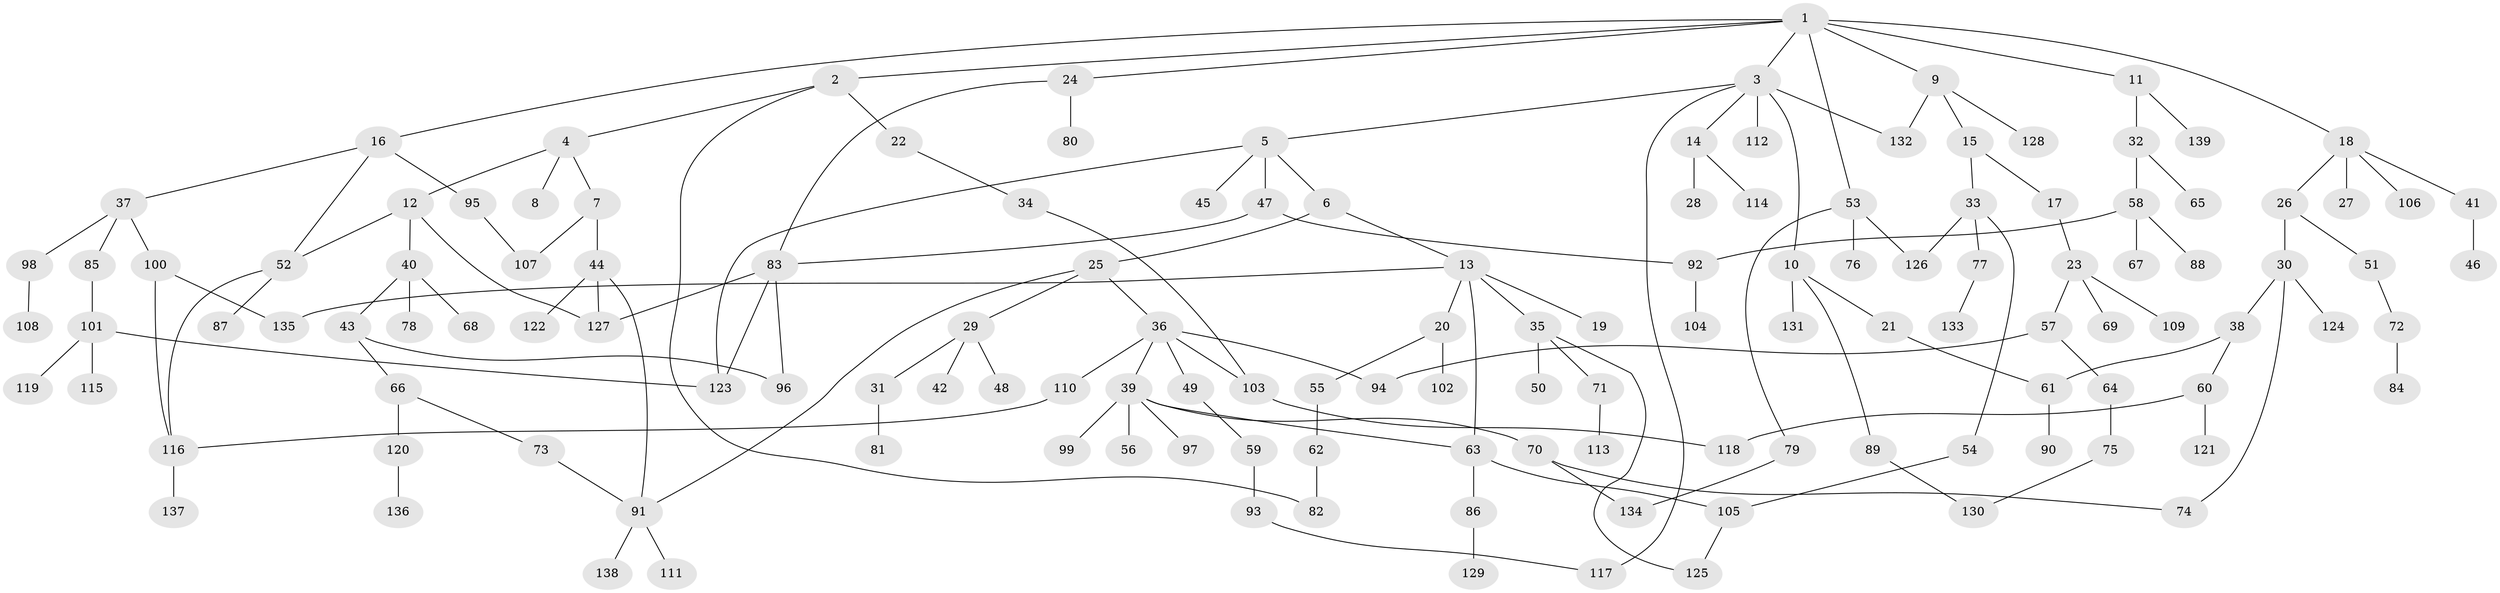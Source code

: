 // Generated by graph-tools (version 1.1) at 2025/01/03/09/25 03:01:03]
// undirected, 139 vertices, 166 edges
graph export_dot {
graph [start="1"]
  node [color=gray90,style=filled];
  1;
  2;
  3;
  4;
  5;
  6;
  7;
  8;
  9;
  10;
  11;
  12;
  13;
  14;
  15;
  16;
  17;
  18;
  19;
  20;
  21;
  22;
  23;
  24;
  25;
  26;
  27;
  28;
  29;
  30;
  31;
  32;
  33;
  34;
  35;
  36;
  37;
  38;
  39;
  40;
  41;
  42;
  43;
  44;
  45;
  46;
  47;
  48;
  49;
  50;
  51;
  52;
  53;
  54;
  55;
  56;
  57;
  58;
  59;
  60;
  61;
  62;
  63;
  64;
  65;
  66;
  67;
  68;
  69;
  70;
  71;
  72;
  73;
  74;
  75;
  76;
  77;
  78;
  79;
  80;
  81;
  82;
  83;
  84;
  85;
  86;
  87;
  88;
  89;
  90;
  91;
  92;
  93;
  94;
  95;
  96;
  97;
  98;
  99;
  100;
  101;
  102;
  103;
  104;
  105;
  106;
  107;
  108;
  109;
  110;
  111;
  112;
  113;
  114;
  115;
  116;
  117;
  118;
  119;
  120;
  121;
  122;
  123;
  124;
  125;
  126;
  127;
  128;
  129;
  130;
  131;
  132;
  133;
  134;
  135;
  136;
  137;
  138;
  139;
  1 -- 2;
  1 -- 3;
  1 -- 9;
  1 -- 11;
  1 -- 16;
  1 -- 18;
  1 -- 24;
  1 -- 53;
  2 -- 4;
  2 -- 22;
  2 -- 82;
  3 -- 5;
  3 -- 10;
  3 -- 14;
  3 -- 112;
  3 -- 132;
  3 -- 117;
  4 -- 7;
  4 -- 8;
  4 -- 12;
  5 -- 6;
  5 -- 45;
  5 -- 47;
  5 -- 123;
  6 -- 13;
  6 -- 25;
  7 -- 44;
  7 -- 107;
  9 -- 15;
  9 -- 128;
  9 -- 132;
  10 -- 21;
  10 -- 89;
  10 -- 131;
  11 -- 32;
  11 -- 139;
  12 -- 40;
  12 -- 52;
  12 -- 127;
  13 -- 19;
  13 -- 20;
  13 -- 35;
  13 -- 63;
  13 -- 135;
  14 -- 28;
  14 -- 114;
  15 -- 17;
  15 -- 33;
  16 -- 37;
  16 -- 95;
  16 -- 52;
  17 -- 23;
  18 -- 26;
  18 -- 27;
  18 -- 41;
  18 -- 106;
  20 -- 55;
  20 -- 102;
  21 -- 61;
  22 -- 34;
  23 -- 57;
  23 -- 69;
  23 -- 109;
  24 -- 80;
  24 -- 83;
  25 -- 29;
  25 -- 36;
  25 -- 91;
  26 -- 30;
  26 -- 51;
  29 -- 31;
  29 -- 42;
  29 -- 48;
  30 -- 38;
  30 -- 74;
  30 -- 124;
  31 -- 81;
  32 -- 58;
  32 -- 65;
  33 -- 54;
  33 -- 77;
  33 -- 126;
  34 -- 103;
  35 -- 50;
  35 -- 71;
  35 -- 125;
  36 -- 39;
  36 -- 49;
  36 -- 110;
  36 -- 103;
  36 -- 94;
  37 -- 85;
  37 -- 98;
  37 -- 100;
  38 -- 60;
  38 -- 61;
  39 -- 56;
  39 -- 70;
  39 -- 97;
  39 -- 99;
  39 -- 63;
  40 -- 43;
  40 -- 68;
  40 -- 78;
  41 -- 46;
  43 -- 66;
  43 -- 96;
  44 -- 122;
  44 -- 127;
  44 -- 91;
  47 -- 83;
  47 -- 92;
  49 -- 59;
  51 -- 72;
  52 -- 87;
  52 -- 116;
  53 -- 76;
  53 -- 79;
  53 -- 126;
  54 -- 105;
  55 -- 62;
  57 -- 64;
  57 -- 94;
  58 -- 67;
  58 -- 88;
  58 -- 92;
  59 -- 93;
  60 -- 118;
  60 -- 121;
  61 -- 90;
  62 -- 82;
  63 -- 86;
  63 -- 105;
  64 -- 75;
  66 -- 73;
  66 -- 120;
  70 -- 134;
  70 -- 74;
  71 -- 113;
  72 -- 84;
  73 -- 91;
  75 -- 130;
  77 -- 133;
  79 -- 134;
  83 -- 96;
  83 -- 123;
  83 -- 127;
  85 -- 101;
  86 -- 129;
  89 -- 130;
  91 -- 111;
  91 -- 138;
  92 -- 104;
  93 -- 117;
  95 -- 107;
  98 -- 108;
  100 -- 135;
  100 -- 116;
  101 -- 115;
  101 -- 119;
  101 -- 123;
  103 -- 118;
  105 -- 125;
  110 -- 116;
  116 -- 137;
  120 -- 136;
}

